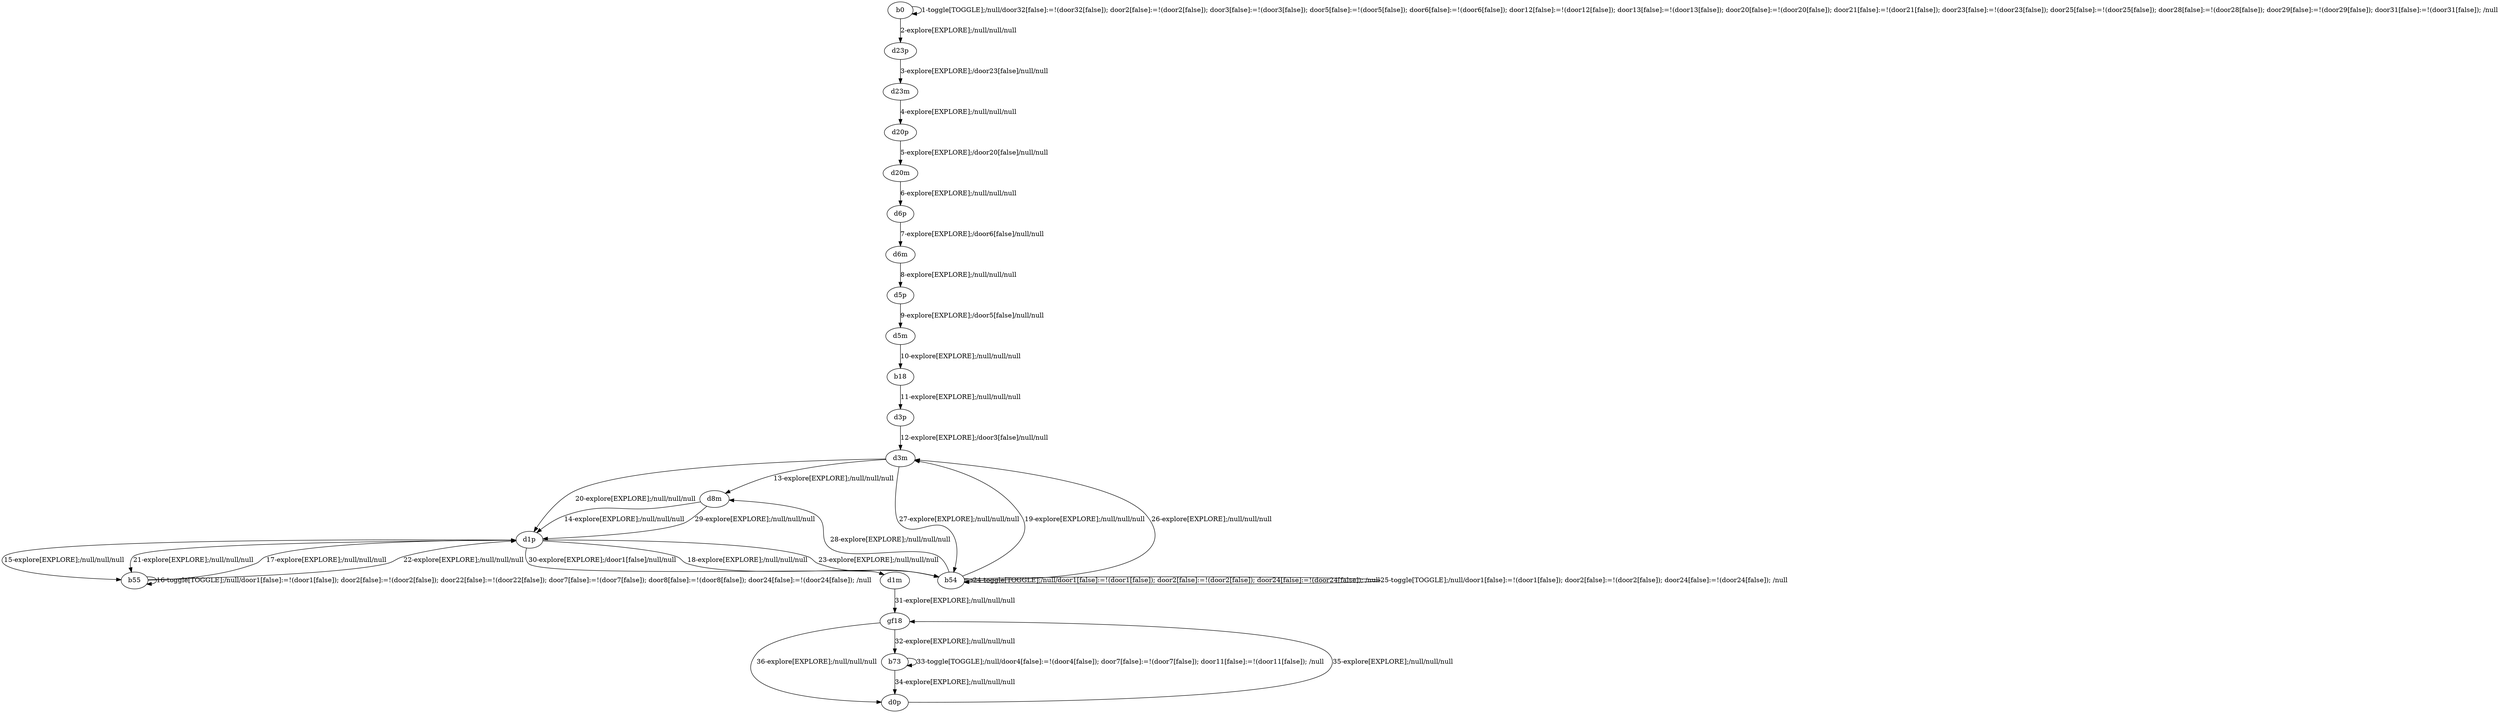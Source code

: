 # Total number of goals covered by this test: 3
# d0p --> gf18
# gf18 --> b73
# b73 --> b73

digraph g {
"b0" -> "b0" [label = "1-toggle[TOGGLE];/null/door32[false]:=!(door32[false]); door2[false]:=!(door2[false]); door3[false]:=!(door3[false]); door5[false]:=!(door5[false]); door6[false]:=!(door6[false]); door12[false]:=!(door12[false]); door13[false]:=!(door13[false]); door20[false]:=!(door20[false]); door21[false]:=!(door21[false]); door23[false]:=!(door23[false]); door25[false]:=!(door25[false]); door28[false]:=!(door28[false]); door29[false]:=!(door29[false]); door31[false]:=!(door31[false]); /null"];
"b0" -> "d23p" [label = "2-explore[EXPLORE];/null/null/null"];
"d23p" -> "d23m" [label = "3-explore[EXPLORE];/door23[false]/null/null"];
"d23m" -> "d20p" [label = "4-explore[EXPLORE];/null/null/null"];
"d20p" -> "d20m" [label = "5-explore[EXPLORE];/door20[false]/null/null"];
"d20m" -> "d6p" [label = "6-explore[EXPLORE];/null/null/null"];
"d6p" -> "d6m" [label = "7-explore[EXPLORE];/door6[false]/null/null"];
"d6m" -> "d5p" [label = "8-explore[EXPLORE];/null/null/null"];
"d5p" -> "d5m" [label = "9-explore[EXPLORE];/door5[false]/null/null"];
"d5m" -> "b18" [label = "10-explore[EXPLORE];/null/null/null"];
"b18" -> "d3p" [label = "11-explore[EXPLORE];/null/null/null"];
"d3p" -> "d3m" [label = "12-explore[EXPLORE];/door3[false]/null/null"];
"d3m" -> "d8m" [label = "13-explore[EXPLORE];/null/null/null"];
"d8m" -> "d1p" [label = "14-explore[EXPLORE];/null/null/null"];
"d1p" -> "b55" [label = "15-explore[EXPLORE];/null/null/null"];
"b55" -> "b55" [label = "16-toggle[TOGGLE];/null/door1[false]:=!(door1[false]); door2[false]:=!(door2[false]); door22[false]:=!(door22[false]); door7[false]:=!(door7[false]); door8[false]:=!(door8[false]); door24[false]:=!(door24[false]); /null"];
"b55" -> "d1p" [label = "17-explore[EXPLORE];/null/null/null"];
"d1p" -> "b54" [label = "18-explore[EXPLORE];/null/null/null"];
"b54" -> "d3m" [label = "19-explore[EXPLORE];/null/null/null"];
"d3m" -> "d1p" [label = "20-explore[EXPLORE];/null/null/null"];
"d1p" -> "b55" [label = "21-explore[EXPLORE];/null/null/null"];
"b55" -> "d1p" [label = "22-explore[EXPLORE];/null/null/null"];
"d1p" -> "b54" [label = "23-explore[EXPLORE];/null/null/null"];
"b54" -> "b54" [label = "24-toggle[TOGGLE];/null/door1[false]:=!(door1[false]); door2[false]:=!(door2[false]); door24[false]:=!(door24[false]); /null"];
"b54" -> "b54" [label = "25-toggle[TOGGLE];/null/door1[false]:=!(door1[false]); door2[false]:=!(door2[false]); door24[false]:=!(door24[false]); /null"];
"b54" -> "d3m" [label = "26-explore[EXPLORE];/null/null/null"];
"d3m" -> "b54" [label = "27-explore[EXPLORE];/null/null/null"];
"b54" -> "d8m" [label = "28-explore[EXPLORE];/null/null/null"];
"d8m" -> "d1p" [label = "29-explore[EXPLORE];/null/null/null"];
"d1p" -> "d1m" [label = "30-explore[EXPLORE];/door1[false]/null/null"];
"d1m" -> "gf18" [label = "31-explore[EXPLORE];/null/null/null"];
"gf18" -> "b73" [label = "32-explore[EXPLORE];/null/null/null"];
"b73" -> "b73" [label = "33-toggle[TOGGLE];/null/door4[false]:=!(door4[false]); door7[false]:=!(door7[false]); door11[false]:=!(door11[false]); /null"];
"b73" -> "d0p" [label = "34-explore[EXPLORE];/null/null/null"];
"d0p" -> "gf18" [label = "35-explore[EXPLORE];/null/null/null"];
"gf18" -> "d0p" [label = "36-explore[EXPLORE];/null/null/null"];
}